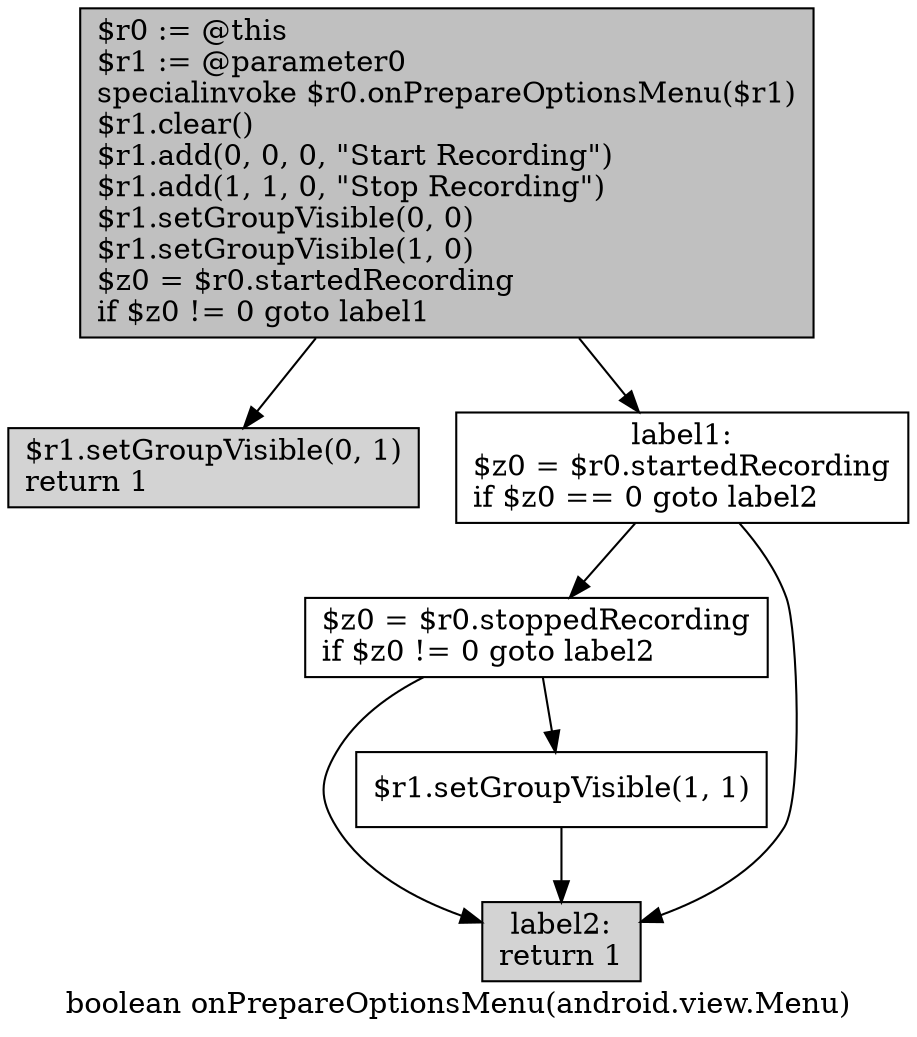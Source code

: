 digraph "boolean onPrepareOptionsMenu(android.view.Menu)" {
    label="boolean onPrepareOptionsMenu(android.view.Menu)";
    node [shape=box];
    "0" [style=filled,fillcolor=gray,label="$r0 := @this\l$r1 := @parameter0\lspecialinvoke $r0.onPrepareOptionsMenu($r1)\l$r1.clear()\l$r1.add(0, 0, 0, \"Start Recording\")\l$r1.add(1, 1, 0, \"Stop Recording\")\l$r1.setGroupVisible(0, 0)\l$r1.setGroupVisible(1, 0)\l$z0 = $r0.startedRecording\lif $z0 != 0 goto label1\l",];
    "1" [style=filled,fillcolor=lightgray,label="$r1.setGroupVisible(0, 1)\lreturn 1\l",];
    "0"->"1";
    "2" [label="label1:\n$z0 = $r0.startedRecording\lif $z0 == 0 goto label2\l",];
    "0"->"2";
    "3" [label="$z0 = $r0.stoppedRecording\lif $z0 != 0 goto label2\l",];
    "2"->"3";
    "5" [style=filled,fillcolor=lightgray,label="label2:\nreturn 1\l",];
    "2"->"5";
    "4" [label="$r1.setGroupVisible(1, 1)\l",];
    "3"->"4";
    "3"->"5";
    "4"->"5";
}
